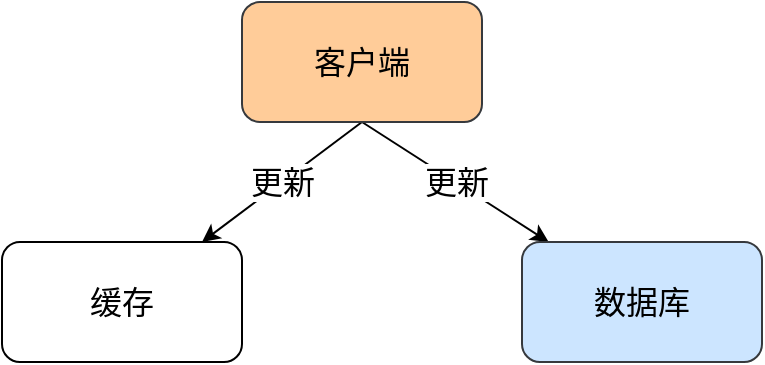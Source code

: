 <mxfile version="15.0.4" type="github">
  <diagram id="nnRKH7eHPKdh5A8vZnEy" name="第 1 页">
    <mxGraphModel dx="1102" dy="582" grid="1" gridSize="10" guides="1" tooltips="1" connect="1" arrows="1" fold="1" page="1" pageScale="1" pageWidth="827" pageHeight="1169" math="0" shadow="0">
      <root>
        <mxCell id="0" />
        <mxCell id="1" parent="0" />
        <mxCell id="9LLnaAkUbdrVN9nkYzUv-4" value="更新" style="rounded=0;orthogonalLoop=1;jettySize=auto;html=1;exitX=0.5;exitY=1;exitDx=0;exitDy=0;fontSize=16;" edge="1" parent="1" source="9LLnaAkUbdrVN9nkYzUv-1" target="9LLnaAkUbdrVN9nkYzUv-2">
          <mxGeometry relative="1" as="geometry" />
        </mxCell>
        <mxCell id="9LLnaAkUbdrVN9nkYzUv-5" value="更新" style="rounded=0;orthogonalLoop=1;jettySize=auto;html=1;exitX=0.5;exitY=1;exitDx=0;exitDy=0;fontSize=16;" edge="1" parent="1" source="9LLnaAkUbdrVN9nkYzUv-1" target="9LLnaAkUbdrVN9nkYzUv-3">
          <mxGeometry relative="1" as="geometry" />
        </mxCell>
        <mxCell id="9LLnaAkUbdrVN9nkYzUv-1" value="客户端" style="rounded=1;whiteSpace=wrap;html=1;fontSize=16;fillColor=#ffcc99;strokeColor=#36393d;" vertex="1" parent="1">
          <mxGeometry x="340" y="190" width="120" height="60" as="geometry" />
        </mxCell>
        <mxCell id="9LLnaAkUbdrVN9nkYzUv-2" value="缓存" style="rounded=1;whiteSpace=wrap;html=1;fontSize=16;" vertex="1" parent="1">
          <mxGeometry x="220" y="310" width="120" height="60" as="geometry" />
        </mxCell>
        <mxCell id="9LLnaAkUbdrVN9nkYzUv-3" value="数据库" style="rounded=1;whiteSpace=wrap;html=1;fontSize=16;fillColor=#cce5ff;strokeColor=#36393d;" vertex="1" parent="1">
          <mxGeometry x="480" y="310" width="120" height="60" as="geometry" />
        </mxCell>
      </root>
    </mxGraphModel>
  </diagram>
</mxfile>
